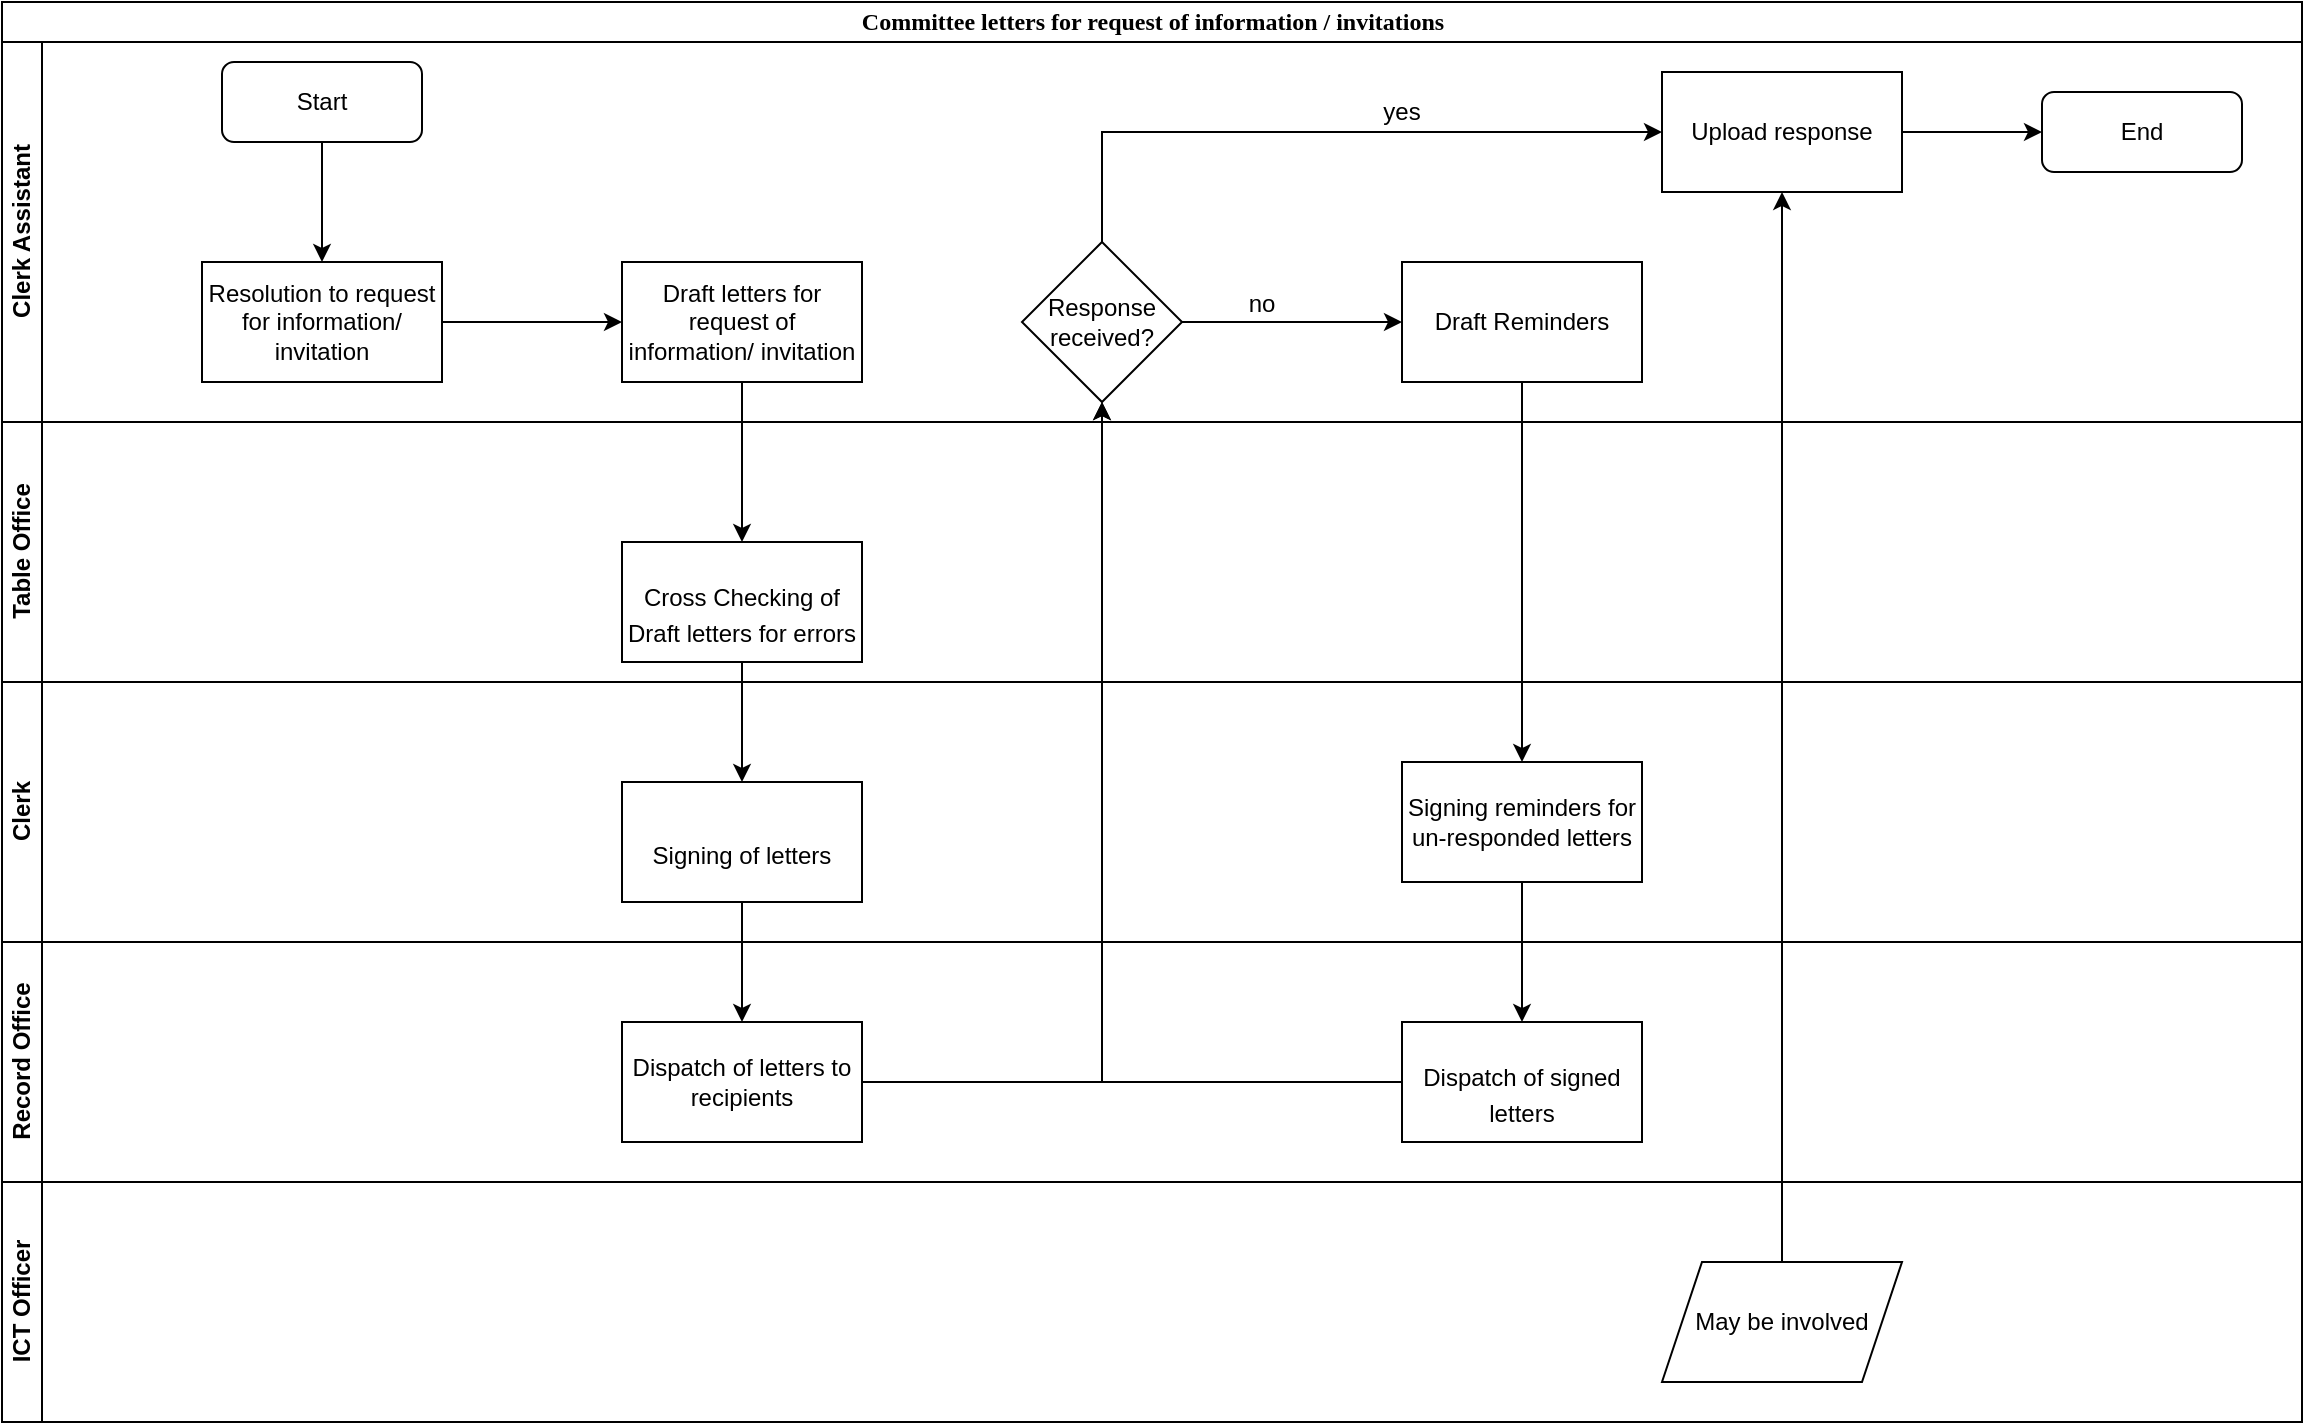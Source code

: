 <mxfile version="13.7.7" type="github">
  <diagram id="ZwxkQ6ED-N3nXjgtWsmm" name="Page-1">
    <mxGraphModel dx="910" dy="487" grid="1" gridSize="10" guides="1" tooltips="1" connect="1" arrows="1" fold="1" page="1" pageScale="1" pageWidth="1169" pageHeight="827" math="0" shadow="0">
      <root>
        <mxCell id="0" />
        <mxCell id="1" parent="0" />
        <mxCell id="R9JIJH1pjgctB749y3Gc-1" value="&lt;font face=&quot;Calibri, serif&quot;&gt;Committee letters for request of information / invitations &lt;/font&gt;" style="swimlane;html=1;childLayout=stackLayout;resizeParent=1;resizeParentMax=0;horizontal=1;startSize=20;horizontalStack=0;" vertex="1" parent="1">
          <mxGeometry x="10" y="10" width="1150" height="710" as="geometry" />
        </mxCell>
        <mxCell id="R9JIJH1pjgctB749y3Gc-2" value="Clerk Assistant" style="swimlane;html=1;startSize=20;horizontal=0;" vertex="1" parent="R9JIJH1pjgctB749y3Gc-1">
          <mxGeometry y="20" width="1150" height="190" as="geometry" />
        </mxCell>
        <mxCell id="R9JIJH1pjgctB749y3Gc-50" value="yes" style="text;html=1;strokeColor=none;fillColor=none;align=center;verticalAlign=middle;whiteSpace=wrap;rounded=0;" vertex="1" parent="R9JIJH1pjgctB749y3Gc-2">
          <mxGeometry x="680" y="25" width="40" height="20" as="geometry" />
        </mxCell>
        <mxCell id="R9JIJH1pjgctB749y3Gc-36" value="End" style="rounded=1;whiteSpace=wrap;html=1;" vertex="1" parent="R9JIJH1pjgctB749y3Gc-2">
          <mxGeometry x="1020" y="25" width="100" height="40" as="geometry" />
        </mxCell>
        <mxCell id="R9JIJH1pjgctB749y3Gc-25" value="Upload response" style="whiteSpace=wrap;html=1;rounded=0;" vertex="1" parent="R9JIJH1pjgctB749y3Gc-2">
          <mxGeometry x="830" y="15" width="120" height="60" as="geometry" />
        </mxCell>
        <mxCell id="R9JIJH1pjgctB749y3Gc-11" value="Start" style="rounded=1;whiteSpace=wrap;html=1;" vertex="1" parent="R9JIJH1pjgctB749y3Gc-2">
          <mxGeometry x="110" y="10" width="100" height="40" as="geometry" />
        </mxCell>
        <mxCell id="R9JIJH1pjgctB749y3Gc-13" value="" style="edgeStyle=orthogonalEdgeStyle;rounded=0;orthogonalLoop=1;jettySize=auto;html=1;entryX=0.5;entryY=0;entryDx=0;entryDy=0;" edge="1" parent="R9JIJH1pjgctB749y3Gc-2" source="R9JIJH1pjgctB749y3Gc-11" target="R9JIJH1pjgctB749y3Gc-14">
          <mxGeometry relative="1" as="geometry">
            <mxPoint x="240" y="120" as="targetPoint" />
          </mxGeometry>
        </mxCell>
        <mxCell id="R9JIJH1pjgctB749y3Gc-23" value="Response received?" style="rhombus;whiteSpace=wrap;html=1;rounded=0;" vertex="1" parent="R9JIJH1pjgctB749y3Gc-2">
          <mxGeometry x="510" y="100" width="80" height="80" as="geometry" />
        </mxCell>
        <mxCell id="R9JIJH1pjgctB749y3Gc-14" value="Resolution to request for information/ invitation" style="rounded=0;whiteSpace=wrap;html=1;" vertex="1" parent="R9JIJH1pjgctB749y3Gc-2">
          <mxGeometry x="100" y="110" width="120" height="60" as="geometry" />
        </mxCell>
        <mxCell id="R9JIJH1pjgctB749y3Gc-16" value="" style="edgeStyle=orthogonalEdgeStyle;rounded=0;orthogonalLoop=1;jettySize=auto;html=1;" edge="1" parent="R9JIJH1pjgctB749y3Gc-2" source="R9JIJH1pjgctB749y3Gc-14" target="R9JIJH1pjgctB749y3Gc-15">
          <mxGeometry relative="1" as="geometry" />
        </mxCell>
        <mxCell id="R9JIJH1pjgctB749y3Gc-15" value="Draft letters for request of information/ invitation" style="whiteSpace=wrap;html=1;rounded=0;" vertex="1" parent="R9JIJH1pjgctB749y3Gc-2">
          <mxGeometry x="310" y="110" width="120" height="60" as="geometry" />
        </mxCell>
        <mxCell id="R9JIJH1pjgctB749y3Gc-26" value="" style="edgeStyle=orthogonalEdgeStyle;rounded=0;orthogonalLoop=1;jettySize=auto;html=1;entryX=0;entryY=0.5;entryDx=0;entryDy=0;" edge="1" parent="R9JIJH1pjgctB749y3Gc-2" source="R9JIJH1pjgctB749y3Gc-23" target="R9JIJH1pjgctB749y3Gc-25">
          <mxGeometry relative="1" as="geometry">
            <Array as="points">
              <mxPoint x="550" y="45" />
            </Array>
          </mxGeometry>
        </mxCell>
        <mxCell id="R9JIJH1pjgctB749y3Gc-37" value="no" style="text;html=1;strokeColor=none;fillColor=none;align=center;verticalAlign=middle;whiteSpace=wrap;rounded=0;" vertex="1" parent="R9JIJH1pjgctB749y3Gc-2">
          <mxGeometry x="610" y="121" width="40" height="20" as="geometry" />
        </mxCell>
        <mxCell id="R9JIJH1pjgctB749y3Gc-41" value="" style="edgeStyle=orthogonalEdgeStyle;rounded=0;orthogonalLoop=1;jettySize=auto;html=1;entryX=0;entryY=0.5;entryDx=0;entryDy=0;" edge="1" parent="R9JIJH1pjgctB749y3Gc-2" source="R9JIJH1pjgctB749y3Gc-23" target="R9JIJH1pjgctB749y3Gc-40">
          <mxGeometry relative="1" as="geometry">
            <Array as="points" />
          </mxGeometry>
        </mxCell>
        <mxCell id="R9JIJH1pjgctB749y3Gc-45" value="" style="edgeStyle=orthogonalEdgeStyle;rounded=0;orthogonalLoop=1;jettySize=auto;html=1;" edge="1" parent="R9JIJH1pjgctB749y3Gc-2" source="R9JIJH1pjgctB749y3Gc-25" target="R9JIJH1pjgctB749y3Gc-36">
          <mxGeometry relative="1" as="geometry">
            <mxPoint x="870" y="155" as="targetPoint" />
          </mxGeometry>
        </mxCell>
        <mxCell id="R9JIJH1pjgctB749y3Gc-40" value="Draft Reminders" style="whiteSpace=wrap;html=1;rounded=0;" vertex="1" parent="R9JIJH1pjgctB749y3Gc-2">
          <mxGeometry x="700" y="110" width="120" height="60" as="geometry" />
        </mxCell>
        <mxCell id="R9JIJH1pjgctB749y3Gc-3" value="Table Office" style="swimlane;html=1;startSize=20;horizontal=0;" vertex="1" parent="R9JIJH1pjgctB749y3Gc-1">
          <mxGeometry y="210" width="1150" height="130" as="geometry" />
        </mxCell>
        <mxCell id="R9JIJH1pjgctB749y3Gc-17" value="&lt;br/&gt;&lt;p style=&quot;margin-bottom: 0in ; line-height: 150%&quot;&gt;Cross Checking of&lt;br/&gt;Draft letters for errors&lt;/p&gt;&lt;br/&gt;" style="whiteSpace=wrap;html=1;rounded=0;" vertex="1" parent="R9JIJH1pjgctB749y3Gc-3">
          <mxGeometry x="310" y="60" width="120" height="60" as="geometry" />
        </mxCell>
        <mxCell id="R9JIJH1pjgctB749y3Gc-4" value="Clerk" style="swimlane;html=1;startSize=20;horizontal=0;" vertex="1" parent="R9JIJH1pjgctB749y3Gc-1">
          <mxGeometry y="340" width="1150" height="130" as="geometry" />
        </mxCell>
        <mxCell id="R9JIJH1pjgctB749y3Gc-19" value="&lt;br/&gt;&lt;p style=&quot;margin-bottom: 0in ; line-height: 150%&quot;&gt;Signing of letters&lt;/p&gt;&lt;br/&gt;" style="whiteSpace=wrap;html=1;rounded=0;" vertex="1" parent="R9JIJH1pjgctB749y3Gc-4">
          <mxGeometry x="310" y="50" width="120" height="60" as="geometry" />
        </mxCell>
        <mxCell id="R9JIJH1pjgctB749y3Gc-30" value="Signing reminders for un-responded letters" style="whiteSpace=wrap;html=1;rounded=0;" vertex="1" parent="R9JIJH1pjgctB749y3Gc-4">
          <mxGeometry x="700" y="40" width="120" height="60" as="geometry" />
        </mxCell>
        <mxCell id="R9JIJH1pjgctB749y3Gc-9" value="Record Office" style="swimlane;html=1;startSize=20;horizontal=0;" vertex="1" parent="R9JIJH1pjgctB749y3Gc-1">
          <mxGeometry y="470" width="1150" height="120" as="geometry" />
        </mxCell>
        <mxCell id="R9JIJH1pjgctB749y3Gc-32" value="&lt;br/&gt;&lt;p style=&quot;margin-bottom: 0in ; line-height: 150%&quot;&gt;Dispatch of signed&lt;br/&gt;letters&lt;/p&gt;&lt;br/&gt;" style="whiteSpace=wrap;html=1;rounded=0;" vertex="1" parent="R9JIJH1pjgctB749y3Gc-9">
          <mxGeometry x="700" y="40" width="120" height="60" as="geometry" />
        </mxCell>
        <mxCell id="R9JIJH1pjgctB749y3Gc-21" value="Dispatch of letters to recipients" style="whiteSpace=wrap;html=1;rounded=0;" vertex="1" parent="R9JIJH1pjgctB749y3Gc-9">
          <mxGeometry x="310" y="40" width="120" height="60" as="geometry" />
        </mxCell>
        <mxCell id="R9JIJH1pjgctB749y3Gc-10" value="ICT Officer" style="swimlane;html=1;startSize=20;horizontal=0;" vertex="1" parent="R9JIJH1pjgctB749y3Gc-1">
          <mxGeometry y="590" width="1150" height="120" as="geometry" />
        </mxCell>
        <mxCell id="R9JIJH1pjgctB749y3Gc-27" value="May be involved" style="shape=parallelogram;perimeter=parallelogramPerimeter;whiteSpace=wrap;html=1;fixedSize=1;" vertex="1" parent="R9JIJH1pjgctB749y3Gc-10">
          <mxGeometry x="830" y="40" width="120" height="60" as="geometry" />
        </mxCell>
        <mxCell id="R9JIJH1pjgctB749y3Gc-18" value="" style="edgeStyle=orthogonalEdgeStyle;rounded=0;orthogonalLoop=1;jettySize=auto;html=1;" edge="1" parent="R9JIJH1pjgctB749y3Gc-1" source="R9JIJH1pjgctB749y3Gc-15" target="R9JIJH1pjgctB749y3Gc-17">
          <mxGeometry relative="1" as="geometry" />
        </mxCell>
        <mxCell id="R9JIJH1pjgctB749y3Gc-20" value="" style="edgeStyle=orthogonalEdgeStyle;rounded=0;orthogonalLoop=1;jettySize=auto;html=1;" edge="1" parent="R9JIJH1pjgctB749y3Gc-1" source="R9JIJH1pjgctB749y3Gc-17" target="R9JIJH1pjgctB749y3Gc-19">
          <mxGeometry relative="1" as="geometry" />
        </mxCell>
        <mxCell id="R9JIJH1pjgctB749y3Gc-22" value="" style="edgeStyle=orthogonalEdgeStyle;rounded=0;orthogonalLoop=1;jettySize=auto;html=1;" edge="1" parent="R9JIJH1pjgctB749y3Gc-1" source="R9JIJH1pjgctB749y3Gc-19" target="R9JIJH1pjgctB749y3Gc-21">
          <mxGeometry relative="1" as="geometry" />
        </mxCell>
        <mxCell id="R9JIJH1pjgctB749y3Gc-24" value="" style="edgeStyle=orthogonalEdgeStyle;rounded=0;orthogonalLoop=1;jettySize=auto;html=1;" edge="1" parent="R9JIJH1pjgctB749y3Gc-1" source="R9JIJH1pjgctB749y3Gc-21" target="R9JIJH1pjgctB749y3Gc-23">
          <mxGeometry relative="1" as="geometry" />
        </mxCell>
        <mxCell id="R9JIJH1pjgctB749y3Gc-29" value="" style="edgeStyle=orthogonalEdgeStyle;rounded=0;orthogonalLoop=1;jettySize=auto;html=1;entryX=0.5;entryY=1;entryDx=0;entryDy=0;" edge="1" parent="R9JIJH1pjgctB749y3Gc-1">
          <mxGeometry relative="1" as="geometry">
            <mxPoint x="890" y="630" as="sourcePoint" />
            <mxPoint x="890" y="95" as="targetPoint" />
          </mxGeometry>
        </mxCell>
        <mxCell id="R9JIJH1pjgctB749y3Gc-43" value="" style="edgeStyle=orthogonalEdgeStyle;rounded=0;orthogonalLoop=1;jettySize=auto;html=1;exitX=0.5;exitY=1;exitDx=0;exitDy=0;" edge="1" parent="R9JIJH1pjgctB749y3Gc-1" source="R9JIJH1pjgctB749y3Gc-40" target="R9JIJH1pjgctB749y3Gc-30">
          <mxGeometry relative="1" as="geometry">
            <mxPoint x="820" y="160" as="sourcePoint" />
            <mxPoint x="870" y="60" as="targetPoint" />
          </mxGeometry>
        </mxCell>
        <mxCell id="R9JIJH1pjgctB749y3Gc-47" value="" style="edgeStyle=orthogonalEdgeStyle;rounded=0;orthogonalLoop=1;jettySize=auto;html=1;entryX=0.5;entryY=0;entryDx=0;entryDy=0;" edge="1" parent="R9JIJH1pjgctB749y3Gc-1" source="R9JIJH1pjgctB749y3Gc-30" target="R9JIJH1pjgctB749y3Gc-32">
          <mxGeometry relative="1" as="geometry">
            <mxPoint x="760" y="510" as="targetPoint" />
          </mxGeometry>
        </mxCell>
        <mxCell id="R9JIJH1pjgctB749y3Gc-49" value="" style="edgeStyle=orthogonalEdgeStyle;rounded=0;orthogonalLoop=1;jettySize=auto;html=1;entryX=0.5;entryY=1;entryDx=0;entryDy=0;" edge="1" parent="R9JIJH1pjgctB749y3Gc-1" source="R9JIJH1pjgctB749y3Gc-32" target="R9JIJH1pjgctB749y3Gc-23">
          <mxGeometry relative="1" as="geometry">
            <mxPoint x="550" y="210" as="targetPoint" />
            <Array as="points">
              <mxPoint x="550" y="540" />
            </Array>
          </mxGeometry>
        </mxCell>
      </root>
    </mxGraphModel>
  </diagram>
</mxfile>
